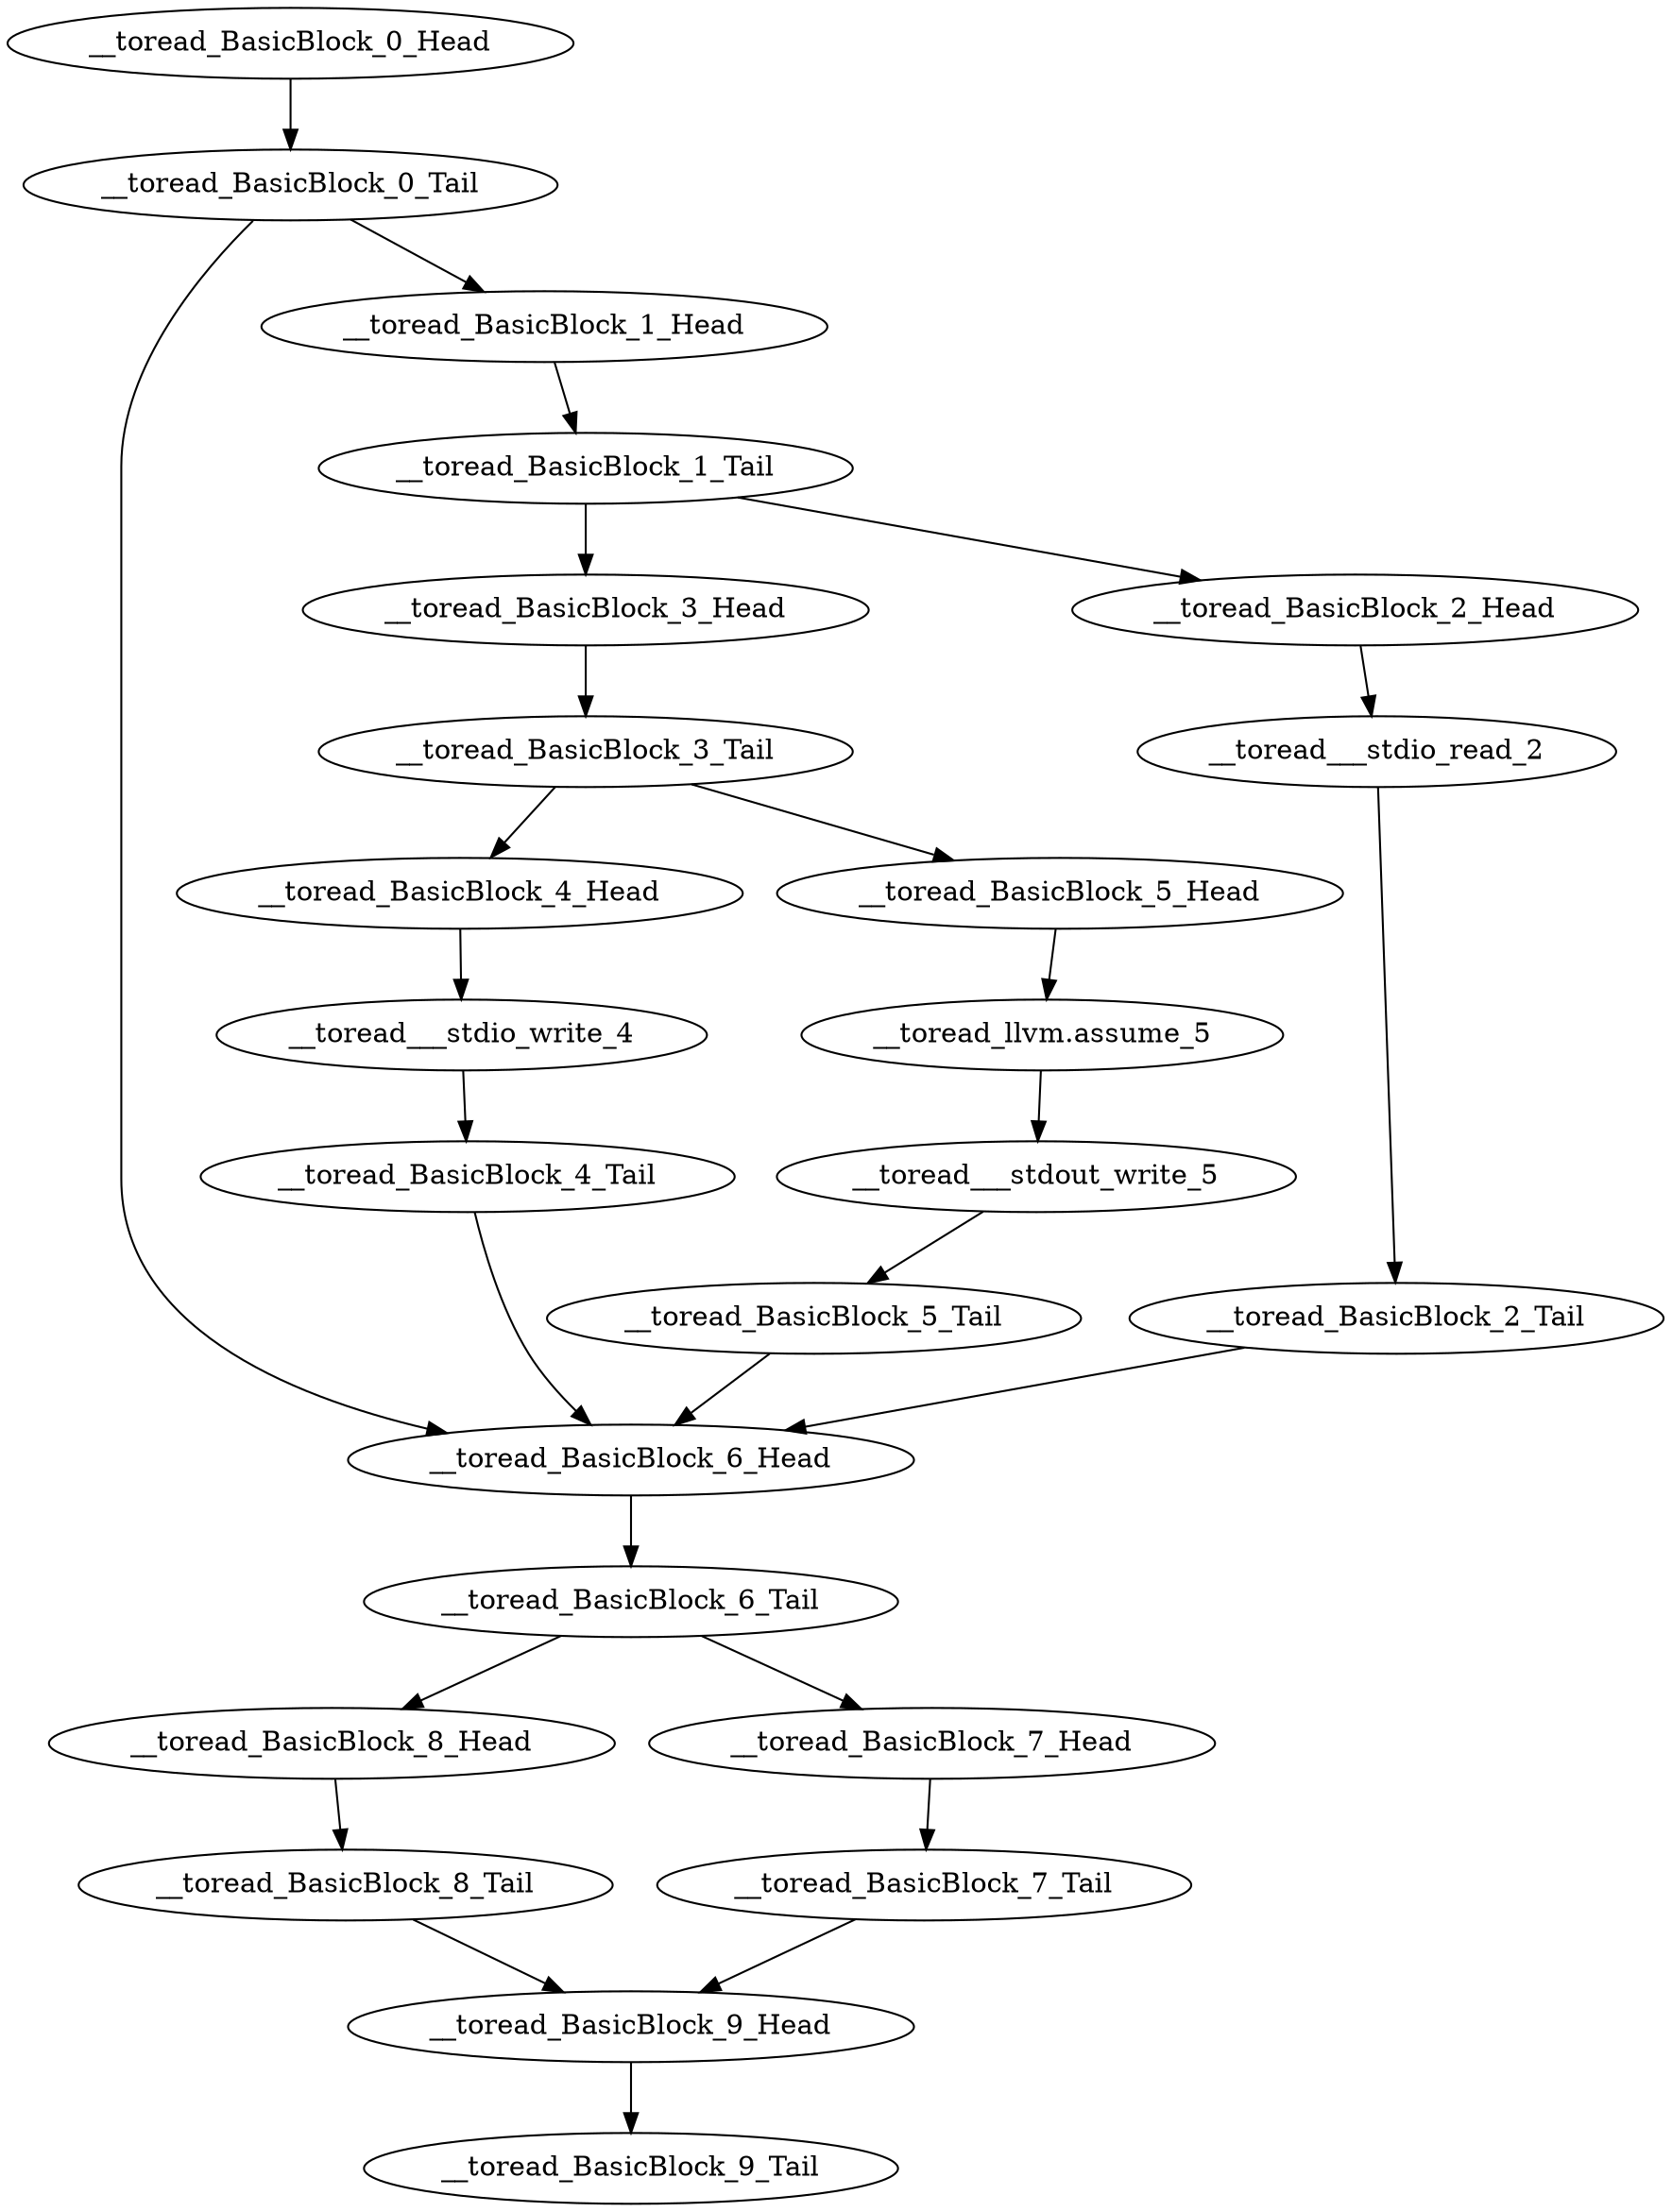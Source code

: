 digraph G {
    "__toread_BasicBlock_2_Tail" -> "__toread_BasicBlock_6_Head"
    "__toread_BasicBlock_8_Head" -> "__toread_BasicBlock_8_Tail"
    "__toread_BasicBlock_4_Head" -> "__toread___stdio_write_4"
    "__toread_BasicBlock_4_Tail" -> "__toread_BasicBlock_6_Head"
    "__toread_BasicBlock_0_Head" -> "__toread_BasicBlock_0_Tail"
    "__toread_BasicBlock_8_Tail" -> "__toread_BasicBlock_9_Head"
    "__toread___stdio_read_2" -> "__toread_BasicBlock_2_Tail"
    "__toread_BasicBlock_6_Head" -> "__toread_BasicBlock_6_Tail"
    "__toread_BasicBlock_0_Tail" -> "__toread_BasicBlock_6_Head"
    "__toread_BasicBlock_0_Tail" -> "__toread_BasicBlock_1_Head"
    "__toread_BasicBlock_3_Head" -> "__toread_BasicBlock_3_Tail"
    "__toread___stdio_write_4" -> "__toread_BasicBlock_4_Tail"
    "__toread_BasicBlock_7_Tail" -> "__toread_BasicBlock_9_Head"
    "__toread_BasicBlock_5_Head" -> "__toread_llvm.assume_5"
    "__toread_BasicBlock_3_Tail" -> "__toread_BasicBlock_4_Head"
    "__toread_BasicBlock_3_Tail" -> "__toread_BasicBlock_5_Head"
    "__toread_BasicBlock_2_Head" -> "__toread___stdio_read_2"
    "__toread_BasicBlock_5_Tail" -> "__toread_BasicBlock_6_Head"
    "__toread_BasicBlock_1_Tail" -> "__toread_BasicBlock_3_Head"
    "__toread_BasicBlock_1_Tail" -> "__toread_BasicBlock_2_Head"
    "__toread_BasicBlock_9_Head" -> "__toread_BasicBlock_9_Tail"
    "__toread_BasicBlock_7_Head" -> "__toread_BasicBlock_7_Tail"
    "__toread_BasicBlock_6_Tail" -> "__toread_BasicBlock_8_Head"
    "__toread_BasicBlock_6_Tail" -> "__toread_BasicBlock_7_Head"
    "__toread___stdout_write_5" -> "__toread_BasicBlock_5_Tail"
    "__toread_BasicBlock_1_Head" -> "__toread_BasicBlock_1_Tail"
    "__toread_llvm.assume_5" -> "__toread___stdout_write_5"
}
